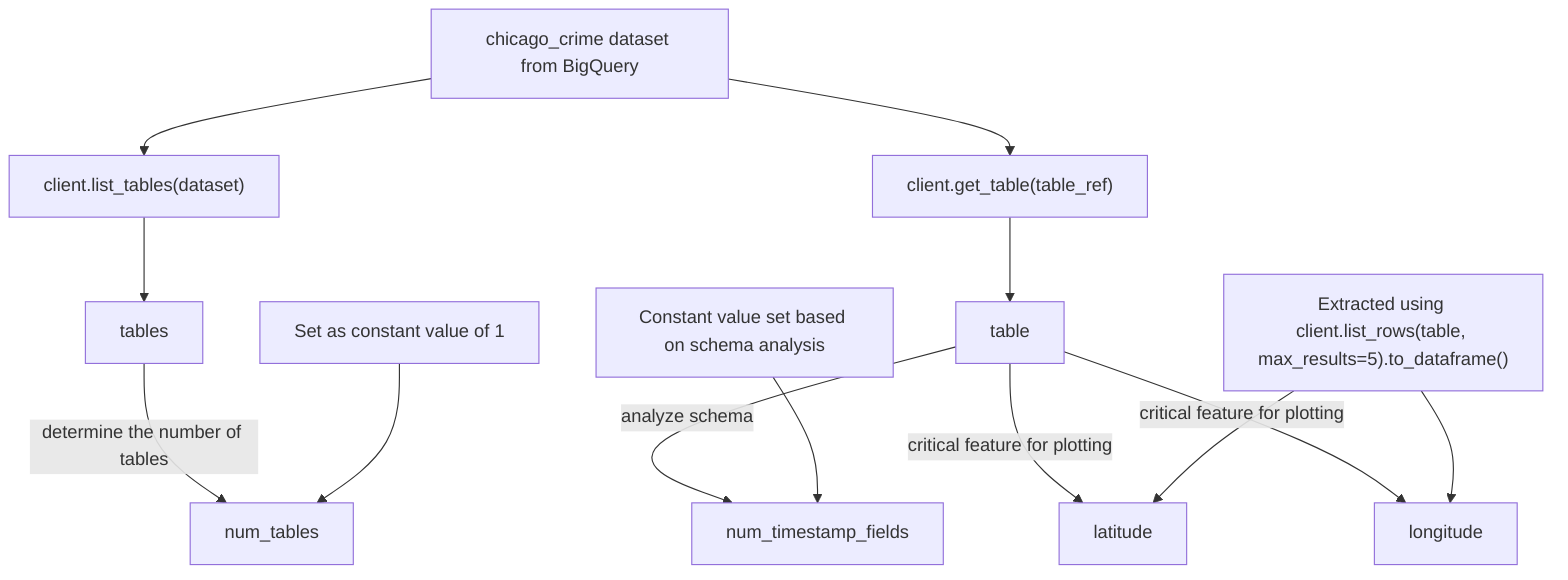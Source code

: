 flowchart TD
    %% Data Source Node
    DS1["chicago_crime dataset from BigQuery"]
    
    %% Data Variable Nodes
    V1["tables"]
    V2["num_tables"]
    V3["table"]
    V4["num_timestamp_fields"]
    V5["latitude"]
    V6["longitude"]

    %% Process Nodes
    P1["client.list_tables(dataset)"]
    P2["Set as constant value of 1"]
    P3["client.get_table(table_ref)"]
    P4["Constant value set based on schema analysis"]
    P5["Extracted using client.list_rows(table, max_results=5).to_dataframe()"]

    %% Data Flow
    DS1 --> P1 --> V1  
    V1 --> |"determine the number of tables"| V2
    P2 --> V2
    DS1 --> P3 --> V3 --> |"analyze schema"| V4
    P4 --> V4
    V3 --> |"critical feature for plotting"| V5
    V3 --> |"critical feature for plotting"| V6
    P5 --> V5
    P5 --> V6